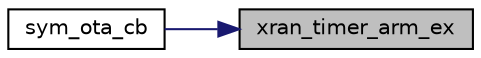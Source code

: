 digraph "xran_timer_arm_ex"
{
 // LATEX_PDF_SIZE
  edge [fontname="Helvetica",fontsize="10",labelfontname="Helvetica",labelfontsize="10"];
  node [fontname="Helvetica",fontsize="10",shape=record];
  rankdir="RL";
  Node1 [label="xran_timer_arm_ex",height=0.2,width=0.4,color="black", fillcolor="grey75", style="filled", fontcolor="black",tooltip=" "];
  Node1 -> Node2 [dir="back",color="midnightblue",fontsize="10",style="solid",fontname="Helvetica"];
  Node2 [label="sym_ota_cb",height=0.2,width=0.4,color="black", fillcolor="white", style="filled",URL="$xran__main_8c.html#a195da46c3cb90e36da543594416cbba7",tooltip=" "];
}
